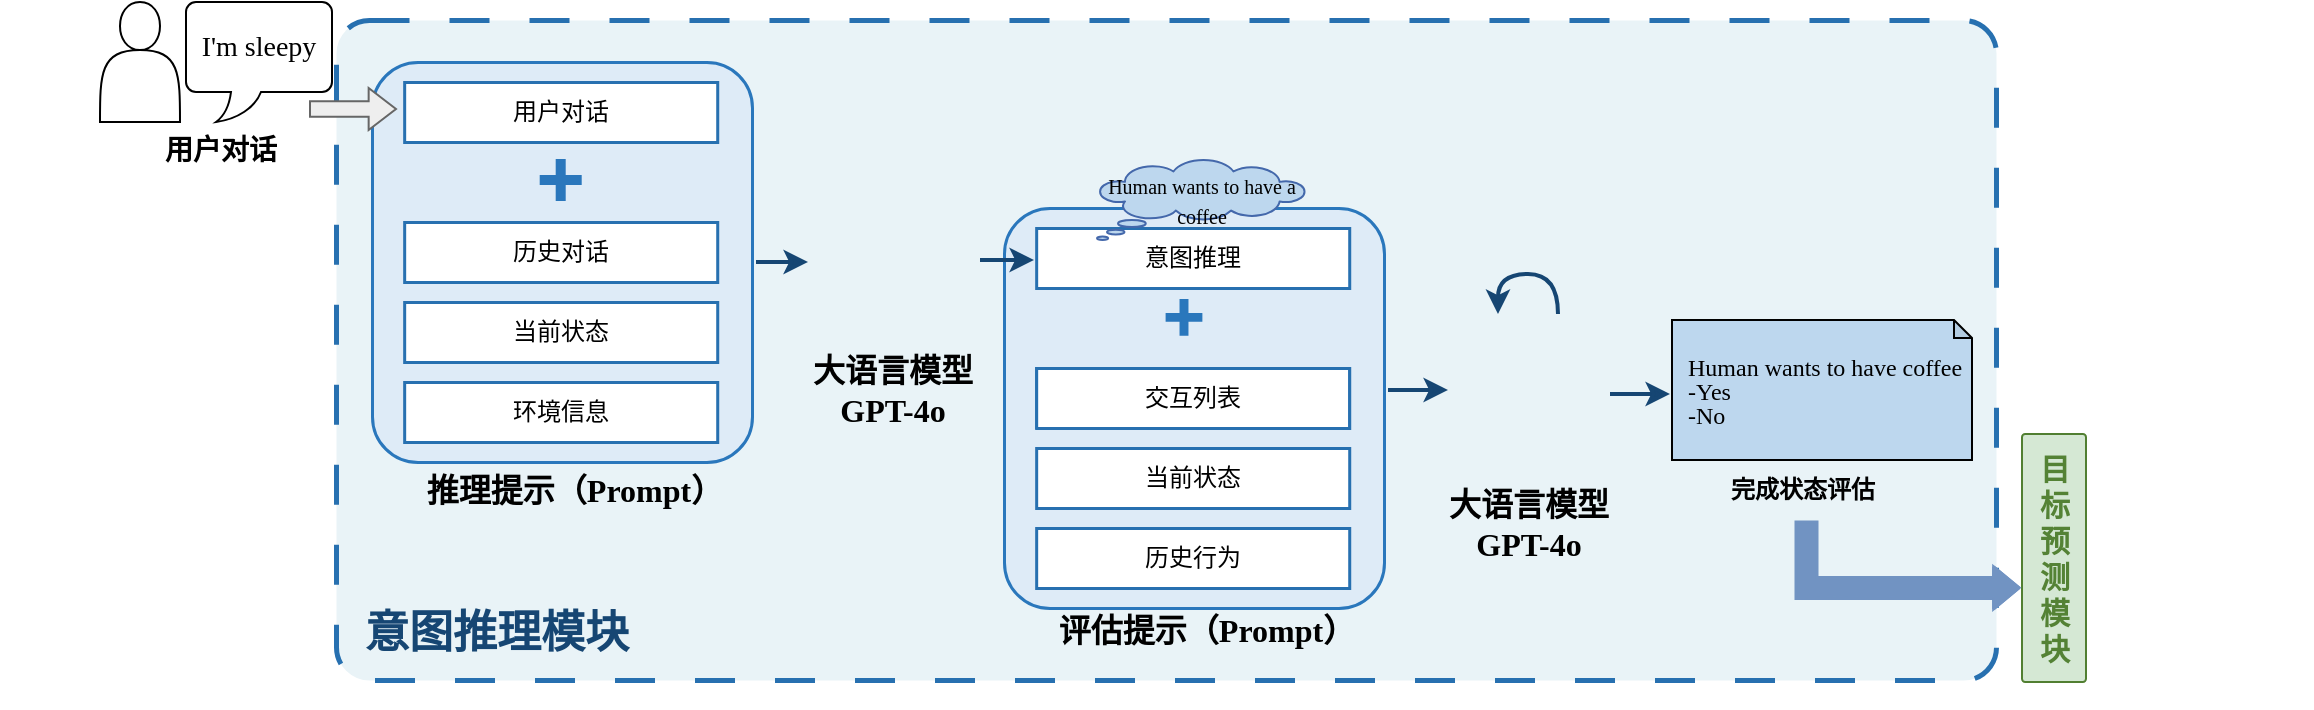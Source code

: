 <mxfile version="26.2.12">
  <diagram name="第 1 页" id="5zjfJCYYvMDn6eL2v8_4">
    <mxGraphModel dx="1831" dy="1403" grid="0" gridSize="10" guides="1" tooltips="1" connect="1" arrows="1" fold="1" page="1" pageScale="1" pageWidth="827" pageHeight="1169" math="0" shadow="0">
      <root>
        <mxCell id="0" />
        <mxCell id="1" parent="0" />
        <mxCell id="u2x9763HItPCIMWwYsHF-1" value="" style="rounded=1;arcSize=5;whiteSpace=wrap;html=1;fillColor=light-dark(#E9F3F7,#1D293B);strokeColor=light-dark(#2770b0, #ededed);dashed=1;dashPattern=8 8;strokeWidth=2.5;" parent="1" vertex="1">
          <mxGeometry x="190" y="10" width="830" height="330" as="geometry" />
        </mxCell>
        <mxCell id="u2x9763HItPCIMWwYsHF-2" value="" style="group;strokeWidth=2;" parent="1" vertex="1" connectable="0">
          <mxGeometry x="514" y="104" width="200" height="250" as="geometry" />
        </mxCell>
        <mxCell id="u2x9763HItPCIMWwYsHF-3" value="" style="rounded=1;arcSize=12;whiteSpace=wrap;html=1;fillColor=light-dark(#deebf7, #1d293b);strokeColor=light-dark(#2a77bc, #5c79a3);strokeWidth=1.5;" parent="u2x9763HItPCIMWwYsHF-2" vertex="1">
          <mxGeometry x="10" width="190" height="200" as="geometry" />
        </mxCell>
        <mxCell id="u2x9763HItPCIMWwYsHF-4" value="" style="group" parent="u2x9763HItPCIMWwYsHF-2" vertex="1" connectable="0">
          <mxGeometry x="26.087" y="10" width="168.696" height="240" as="geometry" />
        </mxCell>
        <mxCell id="u2x9763HItPCIMWwYsHF-5" value="" style="group;fillColor=default;" parent="u2x9763HItPCIMWwYsHF-4" vertex="1" connectable="0">
          <mxGeometry width="156.522" height="30" as="geometry" />
        </mxCell>
        <mxCell id="u2x9763HItPCIMWwYsHF-6" value="" style="verticalLabelPosition=bottom;verticalAlign=top;html=1;shape=mxgraph.basic.rect;fillColor2=none;strokeWidth=1.5;size=20;indent=5;strokeColor=light-dark(#2770b0, #ededed);align=center;fontFamily=Helvetica;fontSize=12;fontColor=default;fillColor=none;pointerEvents=0;gradientColor=none;" parent="u2x9763HItPCIMWwYsHF-5" vertex="1">
          <mxGeometry width="156.522" height="30" as="geometry" />
        </mxCell>
        <mxCell id="u2x9763HItPCIMWwYsHF-7" value="意图推理" style="text;html=1;align=center;verticalAlign=middle;whiteSpace=wrap;rounded=0;" parent="u2x9763HItPCIMWwYsHF-5" vertex="1">
          <mxGeometry y="7.5" width="156.522" height="15" as="geometry" />
        </mxCell>
        <mxCell id="u2x9763HItPCIMWwYsHF-8" value="" style="group;strokeColor=light-dark(#2770b0, #ededed);strokeWidth=1;align=center;verticalAlign=top;fontFamily=Helvetica;fontSize=12;fontColor=default;fillColor=default;" parent="u2x9763HItPCIMWwYsHF-4" vertex="1" connectable="0">
          <mxGeometry y="70" width="156.522" height="30" as="geometry" />
        </mxCell>
        <mxCell id="u2x9763HItPCIMWwYsHF-9" value="" style="verticalLabelPosition=bottom;verticalAlign=top;html=1;shape=mxgraph.basic.rect;fillColor2=none;strokeWidth=1.5;size=20;indent=5;strokeColor=light-dark(#2770b0, #ededed);align=center;fontFamily=Helvetica;fontSize=12;fontColor=default;fillColor=none;pointerEvents=0;gradientColor=none;" parent="u2x9763HItPCIMWwYsHF-8" vertex="1">
          <mxGeometry width="156.522" height="30" as="geometry" />
        </mxCell>
        <mxCell id="u2x9763HItPCIMWwYsHF-10" value="交互列表" style="text;html=1;align=center;verticalAlign=middle;whiteSpace=wrap;rounded=0;fontFamily=Helvetica;fontSize=12;fontColor=default;" parent="u2x9763HItPCIMWwYsHF-8" vertex="1">
          <mxGeometry y="7.5" width="156.522" height="15" as="geometry" />
        </mxCell>
        <mxCell id="u2x9763HItPCIMWwYsHF-11" value="" style="group;pointerEvents=0;strokeWidth=1.5;align=center;verticalAlign=top;fontFamily=Helvetica;fontSize=12;fontColor=default;fillColor=default;gradientColor=none;" parent="u2x9763HItPCIMWwYsHF-4" vertex="1" connectable="0">
          <mxGeometry y="110" width="156.522" height="30" as="geometry" />
        </mxCell>
        <mxCell id="u2x9763HItPCIMWwYsHF-12" value="" style="verticalLabelPosition=bottom;verticalAlign=top;html=1;shape=mxgraph.basic.rect;fillColor2=none;strokeWidth=1.5;size=20;indent=5;strokeColor=light-dark(#2770b0, #ededed);align=center;fontFamily=Helvetica;fontSize=12;fontColor=default;fillColor=none;pointerEvents=0;gradientColor=none;" parent="u2x9763HItPCIMWwYsHF-11" vertex="1">
          <mxGeometry width="156.522" height="30" as="geometry" />
        </mxCell>
        <mxCell id="u2x9763HItPCIMWwYsHF-13" value="当前状态" style="text;html=1;align=center;verticalAlign=middle;whiteSpace=wrap;rounded=0;fontFamily=Helvetica;fontSize=12;fontColor=default;" parent="u2x9763HItPCIMWwYsHF-11" vertex="1">
          <mxGeometry y="7.5" width="156.522" height="15" as="geometry" />
        </mxCell>
        <mxCell id="u2x9763HItPCIMWwYsHF-14" value="" style="group;fillColor=default;" parent="u2x9763HItPCIMWwYsHF-4" vertex="1" connectable="0">
          <mxGeometry y="150" width="156.522" height="30" as="geometry" />
        </mxCell>
        <mxCell id="u2x9763HItPCIMWwYsHF-15" value="" style="verticalLabelPosition=bottom;verticalAlign=top;html=1;shape=mxgraph.basic.rect;fillColor2=none;strokeWidth=1.5;size=20;indent=5;strokeColor=light-dark(#2770b0, #ededed);align=center;fontFamily=Helvetica;fontSize=12;fontColor=default;fillColor=none;pointerEvents=0;gradientColor=none;" parent="u2x9763HItPCIMWwYsHF-14" vertex="1">
          <mxGeometry width="156.522" height="30" as="geometry" />
        </mxCell>
        <mxCell id="u2x9763HItPCIMWwYsHF-16" value="历史行为" style="text;html=1;align=center;verticalAlign=middle;whiteSpace=wrap;rounded=0;" parent="u2x9763HItPCIMWwYsHF-14" vertex="1">
          <mxGeometry y="7.5" width="156.522" height="15" as="geometry" />
        </mxCell>
        <mxCell id="u2x9763HItPCIMWwYsHF-17" value="&lt;b style=&quot;font-family: &amp;quot;Times New Roman&amp;quot;; font-size: 16px;&quot;&gt;评估提示（Prompt）&lt;/b&gt;" style="text;html=1;align=center;verticalAlign=middle;resizable=0;points=[];autosize=1;strokeColor=none;fillColor=none;" parent="u2x9763HItPCIMWwYsHF-4" vertex="1">
          <mxGeometry x="-0.004" y="186" width="170" height="30" as="geometry" />
        </mxCell>
        <mxCell id="u2x9763HItPCIMWwYsHF-18" value="" style="shape=cross;whiteSpace=wrap;html=1;fillColor=light-dark(#2a77bc, #ededed);strokeColor=light-dark(#2a77bc, #ededed);aspect=fixed;" parent="u2x9763HItPCIMWwYsHF-4" vertex="1">
          <mxGeometry x="65.217" y="36" width="17.391" height="17.391" as="geometry" />
        </mxCell>
        <mxCell id="u2x9763HItPCIMWwYsHF-19" value="" style="group" parent="u2x9763HItPCIMWwYsHF-2" vertex="1" connectable="0">
          <mxGeometry x="52.174" y="-84" width="117.391" height="130" as="geometry" />
        </mxCell>
        <mxCell id="u2x9763HItPCIMWwYsHF-20" value="" style="group" parent="u2x9763HItPCIMWwYsHF-19" vertex="1" connectable="0">
          <mxGeometry y="60" width="113.043" height="60" as="geometry" />
        </mxCell>
        <mxCell id="u2x9763HItPCIMWwYsHF-21" value="&lt;font style=&quot;font-size: 10px;&quot; face=&quot;Times New Roman&quot;&gt;Human wants to have a coffee&lt;/font&gt;" style="whiteSpace=wrap;html=1;shape=mxgraph.basic.cloud_callout;strokeColor=light-dark(#4468ab, #319eff);fillColor=light-dark(#bdd7ee, #1e4a76);" parent="u2x9763HItPCIMWwYsHF-20" vertex="1">
          <mxGeometry x="4.348" width="104.348" height="40.0" as="geometry" />
        </mxCell>
        <mxCell id="u2x9763HItPCIMWwYsHF-22" value="" style="group;strokeWidth=2;" parent="1" vertex="1" connectable="0">
          <mxGeometry x="198" y="31" width="200" height="250" as="geometry" />
        </mxCell>
        <mxCell id="u2x9763HItPCIMWwYsHF-23" value="" style="rounded=1;arcSize=12;whiteSpace=wrap;html=1;fillColor=light-dark(#deebf7, #1d293b);strokeColor=light-dark(#2a77bc, #5c79a3);strokeWidth=1.5;" parent="u2x9763HItPCIMWwYsHF-22" vertex="1">
          <mxGeometry x="10" width="190" height="200" as="geometry" />
        </mxCell>
        <mxCell id="u2x9763HItPCIMWwYsHF-24" value="" style="group;strokeWidth=1.5;" parent="u2x9763HItPCIMWwYsHF-22" vertex="1" connectable="0">
          <mxGeometry x="26.087" y="10" width="168.696" height="240" as="geometry" />
        </mxCell>
        <mxCell id="u2x9763HItPCIMWwYsHF-25" value="" style="group;strokeWidth=1.5;pointerEvents=0;align=center;verticalAlign=top;fontFamily=Helvetica;fontSize=12;fontColor=default;fillColor=default;gradientColor=none;" parent="u2x9763HItPCIMWwYsHF-24" vertex="1" connectable="0">
          <mxGeometry width="156.522" height="30" as="geometry" />
        </mxCell>
        <mxCell id="u2x9763HItPCIMWwYsHF-26" value="" style="verticalLabelPosition=bottom;verticalAlign=top;html=1;shape=mxgraph.basic.rect;fillColor2=none;strokeWidth=1.5;size=20;indent=5;strokeColor=light-dark(#2770b0, #ededed);align=center;fontFamily=Helvetica;fontSize=12;fontColor=default;fillColor=none;pointerEvents=0;gradientColor=none;" parent="u2x9763HItPCIMWwYsHF-25" vertex="1">
          <mxGeometry width="156.522" height="30" as="geometry" />
        </mxCell>
        <mxCell id="u2x9763HItPCIMWwYsHF-27" value="用户对话" style="text;html=1;align=center;verticalAlign=middle;whiteSpace=wrap;rounded=0;fontFamily=Helvetica;fontSize=12;fontColor=default;" parent="u2x9763HItPCIMWwYsHF-25" vertex="1">
          <mxGeometry y="7.5" width="156.522" height="15" as="geometry" />
        </mxCell>
        <mxCell id="u2x9763HItPCIMWwYsHF-28" value="" style="group;strokeWidth=1.5;" parent="u2x9763HItPCIMWwYsHF-24" vertex="1" connectable="0">
          <mxGeometry y="70" width="156.522" height="30" as="geometry" />
        </mxCell>
        <mxCell id="u2x9763HItPCIMWwYsHF-29" value="" style="verticalLabelPosition=bottom;verticalAlign=top;html=1;shape=mxgraph.basic.rect;fillColor2=none;strokeWidth=1.5;size=20;indent=5;strokeColor=light-dark(#2770b0, #ededed);align=center;fontFamily=Helvetica;fontSize=12;fontColor=default;fillColor=default;" parent="u2x9763HItPCIMWwYsHF-28" vertex="1">
          <mxGeometry width="156.522" height="30" as="geometry" />
        </mxCell>
        <mxCell id="u2x9763HItPCIMWwYsHF-30" value="历史对话" style="text;html=1;align=center;verticalAlign=middle;whiteSpace=wrap;rounded=0;" parent="u2x9763HItPCIMWwYsHF-28" vertex="1">
          <mxGeometry y="7.5" width="156.522" height="15" as="geometry" />
        </mxCell>
        <mxCell id="u2x9763HItPCIMWwYsHF-31" value="" style="group;strokeWidth=1.5;pointerEvents=0;align=center;verticalAlign=top;fontFamily=Helvetica;fontSize=12;fontColor=default;fillColor=default;gradientColor=none;" parent="u2x9763HItPCIMWwYsHF-24" vertex="1" connectable="0">
          <mxGeometry y="110" width="156.522" height="30" as="geometry" />
        </mxCell>
        <mxCell id="u2x9763HItPCIMWwYsHF-32" value="" style="verticalLabelPosition=bottom;verticalAlign=top;html=1;shape=mxgraph.basic.rect;fillColor2=none;strokeWidth=1.5;size=20;indent=5;strokeColor=light-dark(#2770b0, #ededed);align=center;fontFamily=Helvetica;fontSize=12;fontColor=default;fillColor=none;pointerEvents=0;gradientColor=none;" parent="u2x9763HItPCIMWwYsHF-31" vertex="1">
          <mxGeometry width="156.522" height="30" as="geometry" />
        </mxCell>
        <mxCell id="u2x9763HItPCIMWwYsHF-33" value="当前状态" style="text;html=1;align=center;verticalAlign=middle;whiteSpace=wrap;rounded=0;fontFamily=Helvetica;fontSize=12;fontColor=default;" parent="u2x9763HItPCIMWwYsHF-31" vertex="1">
          <mxGeometry y="7.5" width="156.522" height="15" as="geometry" />
        </mxCell>
        <mxCell id="u2x9763HItPCIMWwYsHF-34" value="" style="group;strokeWidth=1.5;pointerEvents=0;align=center;verticalAlign=top;fontFamily=Helvetica;fontSize=12;fontColor=default;fillColor=default;gradientColor=none;" parent="u2x9763HItPCIMWwYsHF-24" vertex="1" connectable="0">
          <mxGeometry y="150" width="156.522" height="30" as="geometry" />
        </mxCell>
        <mxCell id="u2x9763HItPCIMWwYsHF-35" value="" style="verticalLabelPosition=bottom;verticalAlign=top;html=1;shape=mxgraph.basic.rect;fillColor2=none;strokeWidth=1.5;size=20;indent=5;strokeColor=light-dark(#2770b0, #ededed);pointerEvents=0;align=center;fontFamily=Helvetica;fontSize=12;fontColor=default;fillColor=none;gradientColor=none;" parent="u2x9763HItPCIMWwYsHF-34" vertex="1">
          <mxGeometry width="156.522" height="30" as="geometry" />
        </mxCell>
        <mxCell id="u2x9763HItPCIMWwYsHF-36" value="环境信息" style="text;html=1;align=center;verticalAlign=middle;whiteSpace=wrap;rounded=0;fontFamily=Helvetica;fontSize=12;fontColor=default;" parent="u2x9763HItPCIMWwYsHF-34" vertex="1">
          <mxGeometry y="7.5" width="156.522" height="15" as="geometry" />
        </mxCell>
        <mxCell id="u2x9763HItPCIMWwYsHF-37" value="&lt;font face=&quot;Times New Roman&quot; style=&quot;font-size: 16px;&quot;&gt;&lt;b style=&quot;&quot;&gt;推理提示（Prompt）&lt;/b&gt;&lt;/font&gt;" style="text;html=1;align=center;verticalAlign=middle;resizable=0;points=[];autosize=1;strokeColor=none;fillColor=none;" parent="u2x9763HItPCIMWwYsHF-24" vertex="1">
          <mxGeometry x="-0.004" y="189" width="170" height="30" as="geometry" />
        </mxCell>
        <mxCell id="u2x9763HItPCIMWwYsHF-38" value="" style="shape=cross;whiteSpace=wrap;html=1;fillColor=light-dark(#2a77bc, #ededed);strokeColor=light-dark(#2a77bc, #ededed);aspect=fixed;" parent="u2x9763HItPCIMWwYsHF-24" vertex="1">
          <mxGeometry x="68.263" y="39" width="20" height="20" as="geometry" />
        </mxCell>
        <mxCell id="u2x9763HItPCIMWwYsHF-39" value="" style="shape=singleArrow;whiteSpace=wrap;html=1;fillColor=light-dark(#eeeeee, #1a1a1a);strokeColor=#666666;gradientColor=none;arrowWidth=0.365;arrowSize=0.318;" parent="u2x9763HItPCIMWwYsHF-22" vertex="1">
          <mxGeometry x="-21" y="13" width="43" height="21" as="geometry" />
        </mxCell>
        <mxCell id="u2x9763HItPCIMWwYsHF-40" value="" style="group" parent="1" vertex="1" connectable="0">
          <mxGeometry x="72" y="1" width="140" height="100" as="geometry" />
        </mxCell>
        <mxCell id="u2x9763HItPCIMWwYsHF-41" value="" style="group" parent="u2x9763HItPCIMWwYsHF-40" vertex="1" connectable="0">
          <mxGeometry x="-50" width="190" height="90" as="geometry" />
        </mxCell>
        <mxCell id="u2x9763HItPCIMWwYsHF-42" value="" style="shape=actor;whiteSpace=wrap;html=1;" parent="u2x9763HItPCIMWwYsHF-41" vertex="1">
          <mxGeometry x="50" width="40" height="60" as="geometry" />
        </mxCell>
        <mxCell id="u2x9763HItPCIMWwYsHF-43" value="&lt;font style=&quot;font-size: 14px;&quot; face=&quot;Times New Roman&quot;&gt;I&#39;m sleepy&lt;/font&gt;" style="whiteSpace=wrap;html=1;shape=mxgraph.basic.roundRectCallout;dx=30;dy=15;size=5;boundedLbl=1;" parent="u2x9763HItPCIMWwYsHF-41" vertex="1">
          <mxGeometry x="93" width="73" height="60" as="geometry" />
        </mxCell>
        <mxCell id="u2x9763HItPCIMWwYsHF-44" value="&lt;font face=&quot;Times New Roman&quot;&gt;&lt;span style=&quot;font-size: 14px;&quot;&gt;&lt;b&gt;用户对话&lt;/b&gt;&lt;/span&gt;&lt;/font&gt;" style="text;html=1;align=center;verticalAlign=middle;resizable=0;points=[];autosize=1;strokeColor=none;fillColor=none;" parent="u2x9763HItPCIMWwYsHF-41" vertex="1">
          <mxGeometry x="70" y="60" width="80" height="30" as="geometry" />
        </mxCell>
        <mxCell id="u2x9763HItPCIMWwYsHF-45" style="edgeStyle=orthogonalEdgeStyle;rounded=1;orthogonalLoop=1;jettySize=auto;html=1;fillColor=#1ba1e2;strokeColor=light-dark(#164673, #51afe7);curved=0;textShadow=1;strokeWidth=2;" parent="1" edge="1">
          <mxGeometry relative="1" as="geometry">
            <mxPoint x="400" y="131" as="sourcePoint" />
            <mxPoint x="426" y="131" as="targetPoint" />
          </mxGeometry>
        </mxCell>
        <mxCell id="u2x9763HItPCIMWwYsHF-46" value="" style="group" parent="1" vertex="1" connectable="0">
          <mxGeometry x="1028" y="245" width="150" height="91" as="geometry" />
        </mxCell>
        <mxCell id="u2x9763HItPCIMWwYsHF-47" value="" style="rounded=1;arcSize=5;whiteSpace=wrap;html=1;fillColor=#d5e8d4;strokeColor=light-dark(#517f31, #446e2c);" parent="u2x9763HItPCIMWwYsHF-46" vertex="1">
          <mxGeometry x="5" y="-28" width="32" height="124" as="geometry" />
        </mxCell>
        <mxCell id="u2x9763HItPCIMWwYsHF-48" value="&lt;div&gt;&lt;font style=&quot;font-size: 15px;&quot; face=&quot;Times New Roman&quot;&gt;目&lt;/font&gt;&lt;/div&gt;&lt;div&gt;&lt;font style=&quot;font-size: 15px;&quot; face=&quot;Times New Roman&quot;&gt;标&lt;/font&gt;&lt;/div&gt;&lt;div&gt;&lt;font style=&quot;font-size: 15px;&quot; face=&quot;Times New Roman&quot;&gt;预&lt;/font&gt;&lt;/div&gt;&lt;div&gt;&lt;font style=&quot;font-size: 15px;&quot; face=&quot;Times New Roman&quot;&gt;测&lt;/font&gt;&lt;/div&gt;&lt;div&gt;&lt;font style=&quot;font-size: 15px;&quot; face=&quot;Times New Roman&quot;&gt;模&lt;/font&gt;&lt;/div&gt;&lt;div&gt;&lt;font style=&quot;font-size: 15px;&quot; face=&quot;Times New Roman&quot;&gt;块&lt;/font&gt;&lt;/div&gt;" style="text;html=1;align=center;verticalAlign=middle;resizable=0;points=[];autosize=1;strokeColor=none;fillColor=none;fontColor=light-dark(#548235, #69c195);fontStyle=1" parent="u2x9763HItPCIMWwYsHF-46" vertex="1">
          <mxGeometry x="4" y="-26.2" width="33" height="120" as="geometry" />
        </mxCell>
        <mxCell id="u2x9763HItPCIMWwYsHF-49" value="" style="group" parent="1" vertex="1" connectable="0">
          <mxGeometry x="858" y="130" width="150" height="130" as="geometry" />
        </mxCell>
        <mxCell id="u2x9763HItPCIMWwYsHF-50" value="" style="group" parent="u2x9763HItPCIMWwYsHF-49" vertex="1" connectable="0">
          <mxGeometry width="130.645" height="130" as="geometry" />
        </mxCell>
        <mxCell id="u2x9763HItPCIMWwYsHF-51" value="&lt;b&gt;&lt;font face=&quot;Times New Roman&quot;&gt;完成状态评估&lt;/font&gt;&lt;/b&gt;" style="text;html=1;align=center;verticalAlign=middle;resizable=0;points=[];autosize=1;strokeColor=none;fillColor=none;" parent="u2x9763HItPCIMWwYsHF-50" vertex="1">
          <mxGeometry x="15.161" y="100" width="100" height="30" as="geometry" />
        </mxCell>
        <mxCell id="u2x9763HItPCIMWwYsHF-52" value="&lt;div style=&quot;line-height: 100%;&quot;&gt;&lt;span style=&quot;background-color: transparent; color: light-dark(rgb(0, 0, 0), rgb(255, 255, 255)); font-family: &amp;quot;Times New Roman&amp;quot;;&quot;&gt;&amp;nbsp;&lt;/span&gt;&lt;span style=&quot;background-color: transparent; color: light-dark(rgb(0, 0, 0), rgb(255, 255, 255)); font-family: &amp;quot;Times New Roman&amp;quot;;&quot;&gt;&amp;nbsp;Human wants to have coffee&lt;/span&gt;&lt;/div&gt;&lt;div style=&quot;line-height: 100%;&quot;&gt;&lt;span style=&quot;font-family: &amp;quot;Times New Roman&amp;quot;; background-color: transparent; color: light-dark(rgb(0, 0, 0), rgb(255, 255, 255));&quot;&gt;&amp;nbsp; -Yes&lt;/span&gt;&lt;/div&gt;&lt;div style=&quot;line-height: 100%;&quot;&gt;&lt;span style=&quot;font-family: &amp;quot;Times New Roman&amp;quot;; background-color: transparent; color: light-dark(rgb(0, 0, 0), rgb(255, 255, 255));&quot;&gt;&amp;nbsp; -No&lt;/span&gt;&lt;/div&gt;" style="shape=note;whiteSpace=wrap;html=1;backgroundOutline=1;darkOpacity=0.05;align=left;size=9;fillColor=light-dark(#bdd7ee, #ededed);" parent="u2x9763HItPCIMWwYsHF-49" vertex="1">
          <mxGeometry y="30" width="150" height="70" as="geometry" />
        </mxCell>
        <mxCell id="u2x9763HItPCIMWwYsHF-53" style="edgeStyle=orthogonalEdgeStyle;rounded=1;orthogonalLoop=1;jettySize=auto;html=1;fillColor=#1ba1e2;strokeColor=light-dark(#164673, #51afe7);curved=0;textShadow=1;strokeWidth=2;" parent="1" edge="1">
          <mxGeometry relative="1" as="geometry">
            <mxPoint x="512" y="130" as="sourcePoint" />
            <mxPoint x="539" y="130" as="targetPoint" />
          </mxGeometry>
        </mxCell>
        <mxCell id="u2x9763HItPCIMWwYsHF-54" value="" style="group" parent="1" vertex="1" connectable="0">
          <mxGeometry x="423" y="80" width="95.436" height="165" as="geometry" />
        </mxCell>
        <mxCell id="u2x9763HItPCIMWwYsHF-55" value="" style="shape=image;html=1;verticalAlign=top;verticalLabelPosition=bottom;labelBackgroundColor=#ffffff;imageAspect=0;aspect=fixed;image=https://cdn0.iconfinder.com/data/icons/phosphor-light-vol-1/256/brain-light-128.png;imageBackground=none;imageBorder=none;" parent="u2x9763HItPCIMWwYsHF-54" vertex="1">
          <mxGeometry x="3.5" y="7.5" width="83" height="83" as="geometry" />
        </mxCell>
        <mxCell id="u2x9763HItPCIMWwYsHF-56" value="" style="group;fontStyle=0;strokeWidth=1;" parent="u2x9763HItPCIMWwYsHF-54" vertex="1" connectable="0">
          <mxGeometry width="95.436" height="165" as="geometry" />
        </mxCell>
        <mxCell id="u2x9763HItPCIMWwYsHF-57" value="&lt;font face=&quot;Times New Roman&quot;&gt;&lt;span style=&quot;font-size: 16px;&quot;&gt;&lt;b&gt;大语言模型&lt;/b&gt;&lt;/span&gt;&lt;/font&gt;&lt;br&gt;&lt;div&gt;&lt;font style=&quot;font-size: 16px;&quot; face=&quot;Times New Roman&quot;&gt;&lt;b style=&quot;&quot;&gt;GPT-4o&lt;/b&gt;&lt;/font&gt;&lt;/div&gt;" style="text;html=1;align=center;verticalAlign=middle;resizable=0;points=[];autosize=1;strokeColor=none;fillColor=none;" parent="u2x9763HItPCIMWwYsHF-56" vertex="1">
          <mxGeometry x="-4.564" y="90" width="100" height="50" as="geometry" />
        </mxCell>
        <mxCell id="u2x9763HItPCIMWwYsHF-58" value="" style="group" parent="1" vertex="1" connectable="0">
          <mxGeometry x="741" y="146.5" width="95.436" height="165" as="geometry" />
        </mxCell>
        <mxCell id="u2x9763HItPCIMWwYsHF-59" value="" style="shape=image;html=1;verticalAlign=top;verticalLabelPosition=bottom;labelBackgroundColor=#ffffff;imageAspect=0;aspect=fixed;image=https://cdn0.iconfinder.com/data/icons/phosphor-light-vol-1/256/brain-light-128.png;imageBackground=none;imageBorder=none;" parent="u2x9763HItPCIMWwYsHF-58" vertex="1">
          <mxGeometry x="3.5" y="7.5" width="83" height="83" as="geometry" />
        </mxCell>
        <mxCell id="u2x9763HItPCIMWwYsHF-60" value="" style="group;fontStyle=0;strokeWidth=1;" parent="u2x9763HItPCIMWwYsHF-58" vertex="1" connectable="0">
          <mxGeometry width="95.436" height="165" as="geometry" />
        </mxCell>
        <mxCell id="u2x9763HItPCIMWwYsHF-61" value="&lt;font style=&quot;font-size: 16px;&quot; face=&quot;Times New Roman&quot;&gt;&lt;b style=&quot;&quot;&gt;大语言模型&lt;/b&gt;&lt;/font&gt;&lt;div&gt;&lt;font style=&quot;font-size: 16px;&quot; face=&quot;Times New Roman&quot;&gt;&lt;b style=&quot;&quot;&gt;GPT-4o&lt;/b&gt;&lt;/font&gt;&lt;/div&gt;" style="text;html=1;align=center;verticalAlign=middle;resizable=0;points=[];autosize=1;strokeColor=none;fillColor=none;" parent="u2x9763HItPCIMWwYsHF-60" vertex="1">
          <mxGeometry x="-4.564" y="90" width="100" height="50" as="geometry" />
        </mxCell>
        <mxCell id="u2x9763HItPCIMWwYsHF-62" style="edgeStyle=orthogonalEdgeStyle;rounded=1;orthogonalLoop=1;jettySize=auto;html=1;fillColor=#1ba1e2;strokeColor=light-dark(#164673, #51afe7);curved=0;textShadow=1;strokeWidth=2;" parent="1" edge="1">
          <mxGeometry relative="1" as="geometry">
            <mxPoint x="716" y="195" as="sourcePoint" />
            <mxPoint x="746" y="195" as="targetPoint" />
          </mxGeometry>
        </mxCell>
        <mxCell id="u2x9763HItPCIMWwYsHF-63" style="edgeStyle=orthogonalEdgeStyle;rounded=1;orthogonalLoop=1;jettySize=auto;html=1;fillColor=#1ba1e2;strokeColor=light-dark(#164673, #51afe7);curved=0;textShadow=1;strokeWidth=2;" parent="1" edge="1">
          <mxGeometry relative="1" as="geometry">
            <mxPoint x="827" y="197" as="sourcePoint" />
            <mxPoint x="857" y="197" as="targetPoint" />
          </mxGeometry>
        </mxCell>
        <mxCell id="u2x9763HItPCIMWwYsHF-64" value="" style="curved=1;endArrow=classic;html=1;rounded=0;strokeWidth=2;strokeColor=light-dark(#164673, #ededed);" parent="1" edge="1">
          <mxGeometry width="50" height="50" relative="1" as="geometry">
            <mxPoint x="801" y="157" as="sourcePoint" />
            <mxPoint x="771" y="157" as="targetPoint" />
            <Array as="points">
              <mxPoint x="801" y="137" />
              <mxPoint x="771" y="137" />
            </Array>
          </mxGeometry>
        </mxCell>
        <mxCell id="u2x9763HItPCIMWwYsHF-65" value="" style="shape=flexArrow;endArrow=classic;html=1;rounded=0;fillColor=light-dark(#7193c2, #ededed);strokeColor=light-dark(#7193c2, #ededed);endWidth=8.851;endSize=3.724;pointerEvents=0;strokeWidth=1.5;align=center;verticalAlign=top;fontFamily=Helvetica;fontSize=12;fontColor=default;gradientColor=none;entryX=0;entryY=0.624;entryDx=0;entryDy=0;entryPerimeter=0;edgeStyle=orthogonalEdgeStyle;" parent="1" edge="1" target="u2x9763HItPCIMWwYsHF-48" source="u2x9763HItPCIMWwYsHF-51">
          <mxGeometry width="50" height="50" relative="1" as="geometry">
            <mxPoint x="924" y="255" as="sourcePoint" />
            <mxPoint x="1013" y="302" as="targetPoint" />
            <Array as="points">
              <mxPoint x="925" y="294" />
            </Array>
          </mxGeometry>
        </mxCell>
        <mxCell id="u2x9763HItPCIMWwYsHF-66" value="&lt;font style=&quot;color: light-dark(rgb(22, 70, 115), rgb(237, 237, 237)); font-size: 22px;&quot;&gt;&lt;b style=&quot;&quot;&gt;意图推理模块&lt;/b&gt;&lt;/font&gt;" style="text;html=1;align=center;verticalAlign=middle;whiteSpace=wrap;rounded=0;fontColor=light-dark(#2a77bc, #ededed);fontSize=14;" parent="1" vertex="1">
          <mxGeometry x="190" y="302" width="161" height="30" as="geometry" />
        </mxCell>
      </root>
    </mxGraphModel>
  </diagram>
</mxfile>
